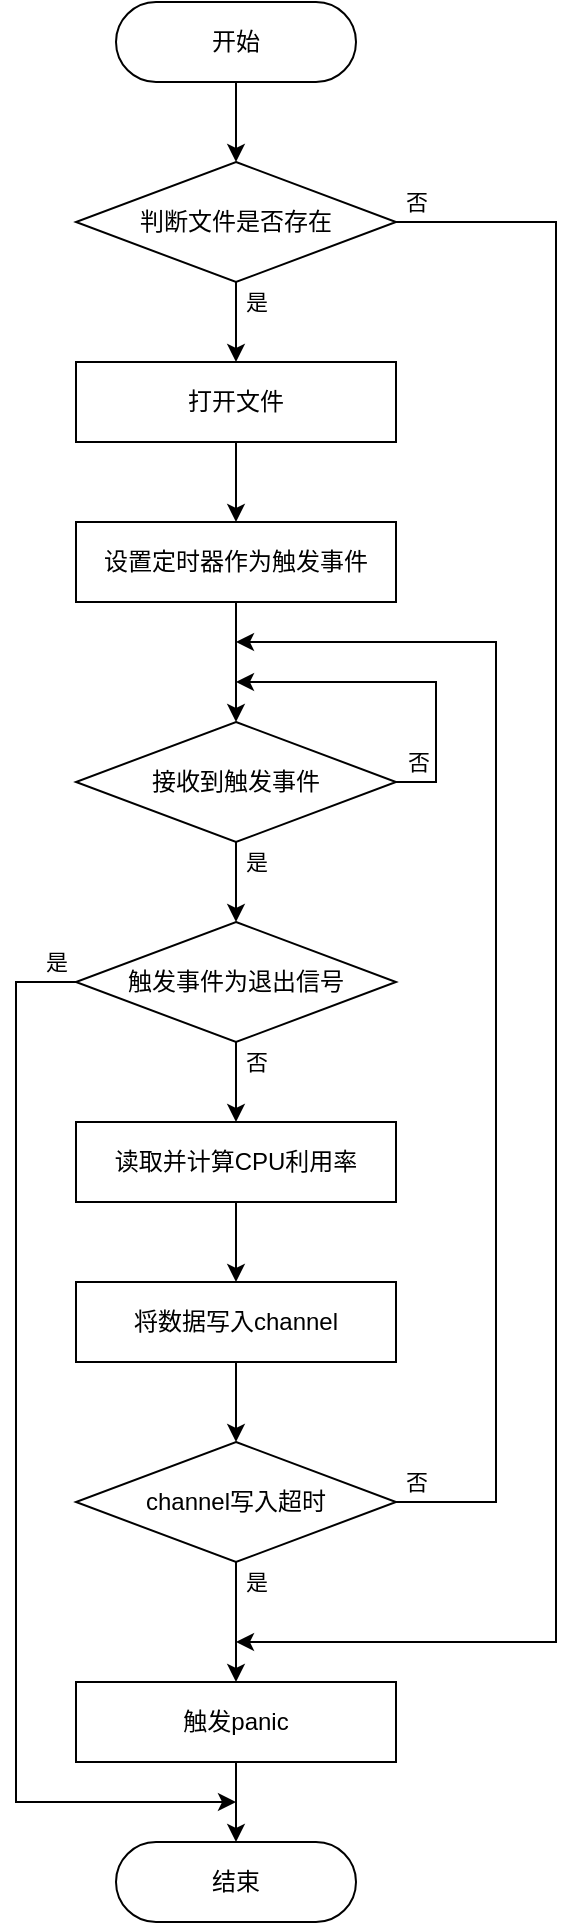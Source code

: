 <mxfile version="13.0.3" type="device"><diagram id="YSXaF3_s3dUC0LSZrfoZ" name="Page-1"><mxGraphModel dx="1422" dy="842" grid="1" gridSize="10" guides="1" tooltips="1" connect="1" arrows="1" fold="1" page="1" pageScale="1" pageWidth="827" pageHeight="1169" math="0" shadow="0"><root><mxCell id="0"/><mxCell id="1" parent="0"/><mxCell id="lJ12N0zlqDP9FMAcU_Sb-33" style="edgeStyle=orthogonalEdgeStyle;rounded=0;orthogonalLoop=1;jettySize=auto;html=1;exitX=0.5;exitY=1;exitDx=0;exitDy=0;entryX=0.5;entryY=0;entryDx=0;entryDy=0;" edge="1" parent="1" source="lJ12N0zlqDP9FMAcU_Sb-1" target="lJ12N0zlqDP9FMAcU_Sb-2"><mxGeometry relative="1" as="geometry"/></mxCell><mxCell id="lJ12N0zlqDP9FMAcU_Sb-1" value="开始" style="rounded=1;whiteSpace=wrap;html=1;arcSize=50;" vertex="1" parent="1"><mxGeometry x="360" y="80" width="120" height="40" as="geometry"/></mxCell><mxCell id="lJ12N0zlqDP9FMAcU_Sb-6" style="edgeStyle=orthogonalEdgeStyle;rounded=0;orthogonalLoop=1;jettySize=auto;html=1;exitX=0.5;exitY=1;exitDx=0;exitDy=0;entryX=0.5;entryY=0;entryDx=0;entryDy=0;" edge="1" parent="1" source="lJ12N0zlqDP9FMAcU_Sb-2" target="lJ12N0zlqDP9FMAcU_Sb-3"><mxGeometry relative="1" as="geometry"><mxPoint x="60" y="280" as="targetPoint"/></mxGeometry></mxCell><mxCell id="lJ12N0zlqDP9FMAcU_Sb-7" value="是" style="edgeLabel;html=1;align=center;verticalAlign=middle;resizable=0;points=[];" vertex="1" connectable="0" parent="lJ12N0zlqDP9FMAcU_Sb-6"><mxGeometry x="0.248" y="1" relative="1" as="geometry"><mxPoint x="9" y="-15" as="offset"/></mxGeometry></mxCell><mxCell id="lJ12N0zlqDP9FMAcU_Sb-8" style="edgeStyle=orthogonalEdgeStyle;rounded=0;orthogonalLoop=1;jettySize=auto;html=1;exitX=1;exitY=0.5;exitDx=0;exitDy=0;" edge="1" parent="1" source="lJ12N0zlqDP9FMAcU_Sb-2"><mxGeometry relative="1" as="geometry"><mxPoint x="420" y="900" as="targetPoint"/><Array as="points"><mxPoint x="580" y="190"/><mxPoint x="580" y="900"/></Array></mxGeometry></mxCell><mxCell id="lJ12N0zlqDP9FMAcU_Sb-10" value="否" style="edgeLabel;html=1;align=center;verticalAlign=middle;resizable=0;points=[];" vertex="1" connectable="0" parent="lJ12N0zlqDP9FMAcU_Sb-8"><mxGeometry x="0.654" y="4" relative="1" as="geometry"><mxPoint x="-74" y="-716" as="offset"/></mxGeometry></mxCell><mxCell id="lJ12N0zlqDP9FMAcU_Sb-2" value="判断文件是否存在" style="rhombus;whiteSpace=wrap;html=1;" vertex="1" parent="1"><mxGeometry x="340" y="160" width="160" height="60" as="geometry"/></mxCell><mxCell id="lJ12N0zlqDP9FMAcU_Sb-11" style="edgeStyle=orthogonalEdgeStyle;rounded=0;orthogonalLoop=1;jettySize=auto;html=1;exitX=0.5;exitY=1;exitDx=0;exitDy=0;entryX=0.5;entryY=0;entryDx=0;entryDy=0;" edge="1" parent="1" source="lJ12N0zlqDP9FMAcU_Sb-3" target="lJ12N0zlqDP9FMAcU_Sb-4"><mxGeometry relative="1" as="geometry"/></mxCell><mxCell id="lJ12N0zlqDP9FMAcU_Sb-3" value="打开文件" style="rounded=0;whiteSpace=wrap;html=1;" vertex="1" parent="1"><mxGeometry x="340" y="260" width="160" height="40" as="geometry"/></mxCell><mxCell id="lJ12N0zlqDP9FMAcU_Sb-13" style="edgeStyle=orthogonalEdgeStyle;rounded=0;orthogonalLoop=1;jettySize=auto;html=1;exitX=0.5;exitY=1;exitDx=0;exitDy=0;entryX=0.5;entryY=0;entryDx=0;entryDy=0;" edge="1" parent="1" source="lJ12N0zlqDP9FMAcU_Sb-4" target="lJ12N0zlqDP9FMAcU_Sb-12"><mxGeometry relative="1" as="geometry"/></mxCell><mxCell id="lJ12N0zlqDP9FMAcU_Sb-4" value="设置定时器作为触发事件" style="rounded=0;whiteSpace=wrap;html=1;" vertex="1" parent="1"><mxGeometry x="340" y="340" width="160" height="40" as="geometry"/></mxCell><mxCell id="lJ12N0zlqDP9FMAcU_Sb-5" value="结束" style="rounded=1;whiteSpace=wrap;html=1;arcSize=50;" vertex="1" parent="1"><mxGeometry x="360" y="1000" width="120" height="40" as="geometry"/></mxCell><mxCell id="lJ12N0zlqDP9FMAcU_Sb-14" style="edgeStyle=orthogonalEdgeStyle;rounded=0;orthogonalLoop=1;jettySize=auto;html=1;exitX=0.5;exitY=1;exitDx=0;exitDy=0;entryX=0.5;entryY=0;entryDx=0;entryDy=0;" edge="1" parent="1" source="lJ12N0zlqDP9FMAcU_Sb-12" target="lJ12N0zlqDP9FMAcU_Sb-19"><mxGeometry relative="1" as="geometry"><mxPoint x="420" y="560" as="targetPoint"/></mxGeometry></mxCell><mxCell id="lJ12N0zlqDP9FMAcU_Sb-15" value="是" style="edgeLabel;html=1;align=center;verticalAlign=middle;resizable=0;points=[];" vertex="1" connectable="0" parent="lJ12N0zlqDP9FMAcU_Sb-14"><mxGeometry x="-0.243" y="3" relative="1" as="geometry"><mxPoint x="7" y="-5" as="offset"/></mxGeometry></mxCell><mxCell id="lJ12N0zlqDP9FMAcU_Sb-16" style="edgeStyle=orthogonalEdgeStyle;rounded=0;orthogonalLoop=1;jettySize=auto;html=1;exitX=1;exitY=0.5;exitDx=0;exitDy=0;" edge="1" parent="1" source="lJ12N0zlqDP9FMAcU_Sb-12"><mxGeometry relative="1" as="geometry"><mxPoint x="420" y="420" as="targetPoint"/><Array as="points"><mxPoint x="520" y="470"/><mxPoint x="520" y="420"/><mxPoint x="420" y="420"/></Array></mxGeometry></mxCell><mxCell id="lJ12N0zlqDP9FMAcU_Sb-17" value="否" style="edgeLabel;html=1;align=center;verticalAlign=middle;resizable=0;points=[];" vertex="1" connectable="0" parent="lJ12N0zlqDP9FMAcU_Sb-16"><mxGeometry x="0.278" y="3" relative="1" as="geometry"><mxPoint x="29" y="37" as="offset"/></mxGeometry></mxCell><mxCell id="lJ12N0zlqDP9FMAcU_Sb-12" value="接收到触发事件" style="rhombus;whiteSpace=wrap;html=1;" vertex="1" parent="1"><mxGeometry x="340" y="440" width="160" height="60" as="geometry"/></mxCell><mxCell id="lJ12N0zlqDP9FMAcU_Sb-25" style="edgeStyle=orthogonalEdgeStyle;rounded=0;orthogonalLoop=1;jettySize=auto;html=1;exitX=0.5;exitY=1;exitDx=0;exitDy=0;entryX=0.5;entryY=0;entryDx=0;entryDy=0;" edge="1" parent="1" source="lJ12N0zlqDP9FMAcU_Sb-18" target="lJ12N0zlqDP9FMAcU_Sb-24"><mxGeometry relative="1" as="geometry"/></mxCell><mxCell id="lJ12N0zlqDP9FMAcU_Sb-18" value="读取并计算CPU利用率" style="rounded=0;whiteSpace=wrap;html=1;" vertex="1" parent="1"><mxGeometry x="340" y="640" width="160" height="40" as="geometry"/></mxCell><mxCell id="lJ12N0zlqDP9FMAcU_Sb-22" style="edgeStyle=orthogonalEdgeStyle;rounded=0;orthogonalLoop=1;jettySize=auto;html=1;exitX=0.5;exitY=1;exitDx=0;exitDy=0;entryX=0.5;entryY=0;entryDx=0;entryDy=0;" edge="1" parent="1" source="lJ12N0zlqDP9FMAcU_Sb-19" target="lJ12N0zlqDP9FMAcU_Sb-18"><mxGeometry relative="1" as="geometry"><mxPoint x="420" y="650" as="targetPoint"/></mxGeometry></mxCell><mxCell id="lJ12N0zlqDP9FMAcU_Sb-23" value="否" style="edgeLabel;html=1;align=center;verticalAlign=middle;resizable=0;points=[];" vertex="1" connectable="0" parent="lJ12N0zlqDP9FMAcU_Sb-22"><mxGeometry x="-0.293" y="2" relative="1" as="geometry"><mxPoint x="8" y="-4" as="offset"/></mxGeometry></mxCell><mxCell id="lJ12N0zlqDP9FMAcU_Sb-38" style="edgeStyle=orthogonalEdgeStyle;rounded=0;orthogonalLoop=1;jettySize=auto;html=1;exitX=0;exitY=0.5;exitDx=0;exitDy=0;" edge="1" parent="1" source="lJ12N0zlqDP9FMAcU_Sb-19"><mxGeometry relative="1" as="geometry"><mxPoint x="420" y="980" as="targetPoint"/><Array as="points"><mxPoint x="310" y="570"/><mxPoint x="310" y="980"/></Array></mxGeometry></mxCell><mxCell id="lJ12N0zlqDP9FMAcU_Sb-39" value="是" style="edgeLabel;html=1;align=center;verticalAlign=middle;resizable=0;points=[];" vertex="1" connectable="0" parent="lJ12N0zlqDP9FMAcU_Sb-38"><mxGeometry x="-0.778" relative="1" as="geometry"><mxPoint x="20" y="-41" as="offset"/></mxGeometry></mxCell><mxCell id="lJ12N0zlqDP9FMAcU_Sb-19" value="触发事件为退出信号" style="rhombus;whiteSpace=wrap;html=1;" vertex="1" parent="1"><mxGeometry x="340" y="540" width="160" height="60" as="geometry"/></mxCell><mxCell id="lJ12N0zlqDP9FMAcU_Sb-27" style="edgeStyle=orthogonalEdgeStyle;rounded=0;orthogonalLoop=1;jettySize=auto;html=1;exitX=0.5;exitY=1;exitDx=0;exitDy=0;entryX=0.5;entryY=0;entryDx=0;entryDy=0;" edge="1" parent="1" source="lJ12N0zlqDP9FMAcU_Sb-24" target="lJ12N0zlqDP9FMAcU_Sb-26"><mxGeometry relative="1" as="geometry"/></mxCell><mxCell id="lJ12N0zlqDP9FMAcU_Sb-24" value="将数据写入channel" style="rounded=0;whiteSpace=wrap;html=1;" vertex="1" parent="1"><mxGeometry x="340" y="720" width="160" height="40" as="geometry"/></mxCell><mxCell id="lJ12N0zlqDP9FMAcU_Sb-28" style="edgeStyle=orthogonalEdgeStyle;rounded=0;orthogonalLoop=1;jettySize=auto;html=1;exitX=0.5;exitY=1;exitDx=0;exitDy=0;entryX=0.5;entryY=0;entryDx=0;entryDy=0;" edge="1" parent="1" source="lJ12N0zlqDP9FMAcU_Sb-26" target="lJ12N0zlqDP9FMAcU_Sb-34"><mxGeometry relative="1" as="geometry"/></mxCell><mxCell id="lJ12N0zlqDP9FMAcU_Sb-29" value="是" style="edgeLabel;html=1;align=center;verticalAlign=middle;resizable=0;points=[];" vertex="1" connectable="0" parent="lJ12N0zlqDP9FMAcU_Sb-28"><mxGeometry x="0.291" y="3" relative="1" as="geometry"><mxPoint x="7" y="-29" as="offset"/></mxGeometry></mxCell><mxCell id="lJ12N0zlqDP9FMAcU_Sb-36" style="edgeStyle=orthogonalEdgeStyle;rounded=0;orthogonalLoop=1;jettySize=auto;html=1;exitX=1;exitY=0.5;exitDx=0;exitDy=0;" edge="1" parent="1" source="lJ12N0zlqDP9FMAcU_Sb-26"><mxGeometry relative="1" as="geometry"><mxPoint x="420" y="400" as="targetPoint"/><Array as="points"><mxPoint x="550" y="830"/><mxPoint x="550" y="400"/></Array></mxGeometry></mxCell><mxCell id="lJ12N0zlqDP9FMAcU_Sb-37" value="否" style="edgeLabel;html=1;align=center;verticalAlign=middle;resizable=0;points=[];" vertex="1" connectable="0" parent="lJ12N0zlqDP9FMAcU_Sb-36"><mxGeometry x="-0.847" y="5" relative="1" as="geometry"><mxPoint x="-37" y="-5" as="offset"/></mxGeometry></mxCell><mxCell id="lJ12N0zlqDP9FMAcU_Sb-26" value="channel写入超时" style="rhombus;whiteSpace=wrap;html=1;" vertex="1" parent="1"><mxGeometry x="340" y="800" width="160" height="60" as="geometry"/></mxCell><mxCell id="lJ12N0zlqDP9FMAcU_Sb-35" style="edgeStyle=orthogonalEdgeStyle;rounded=0;orthogonalLoop=1;jettySize=auto;html=1;exitX=0.5;exitY=1;exitDx=0;exitDy=0;entryX=0.5;entryY=0;entryDx=0;entryDy=0;" edge="1" parent="1" source="lJ12N0zlqDP9FMAcU_Sb-34" target="lJ12N0zlqDP9FMAcU_Sb-5"><mxGeometry relative="1" as="geometry"/></mxCell><mxCell id="lJ12N0zlqDP9FMAcU_Sb-34" value="触发panic" style="rounded=0;whiteSpace=wrap;html=1;" vertex="1" parent="1"><mxGeometry x="340" y="920" width="160" height="40" as="geometry"/></mxCell></root></mxGraphModel></diagram></mxfile>